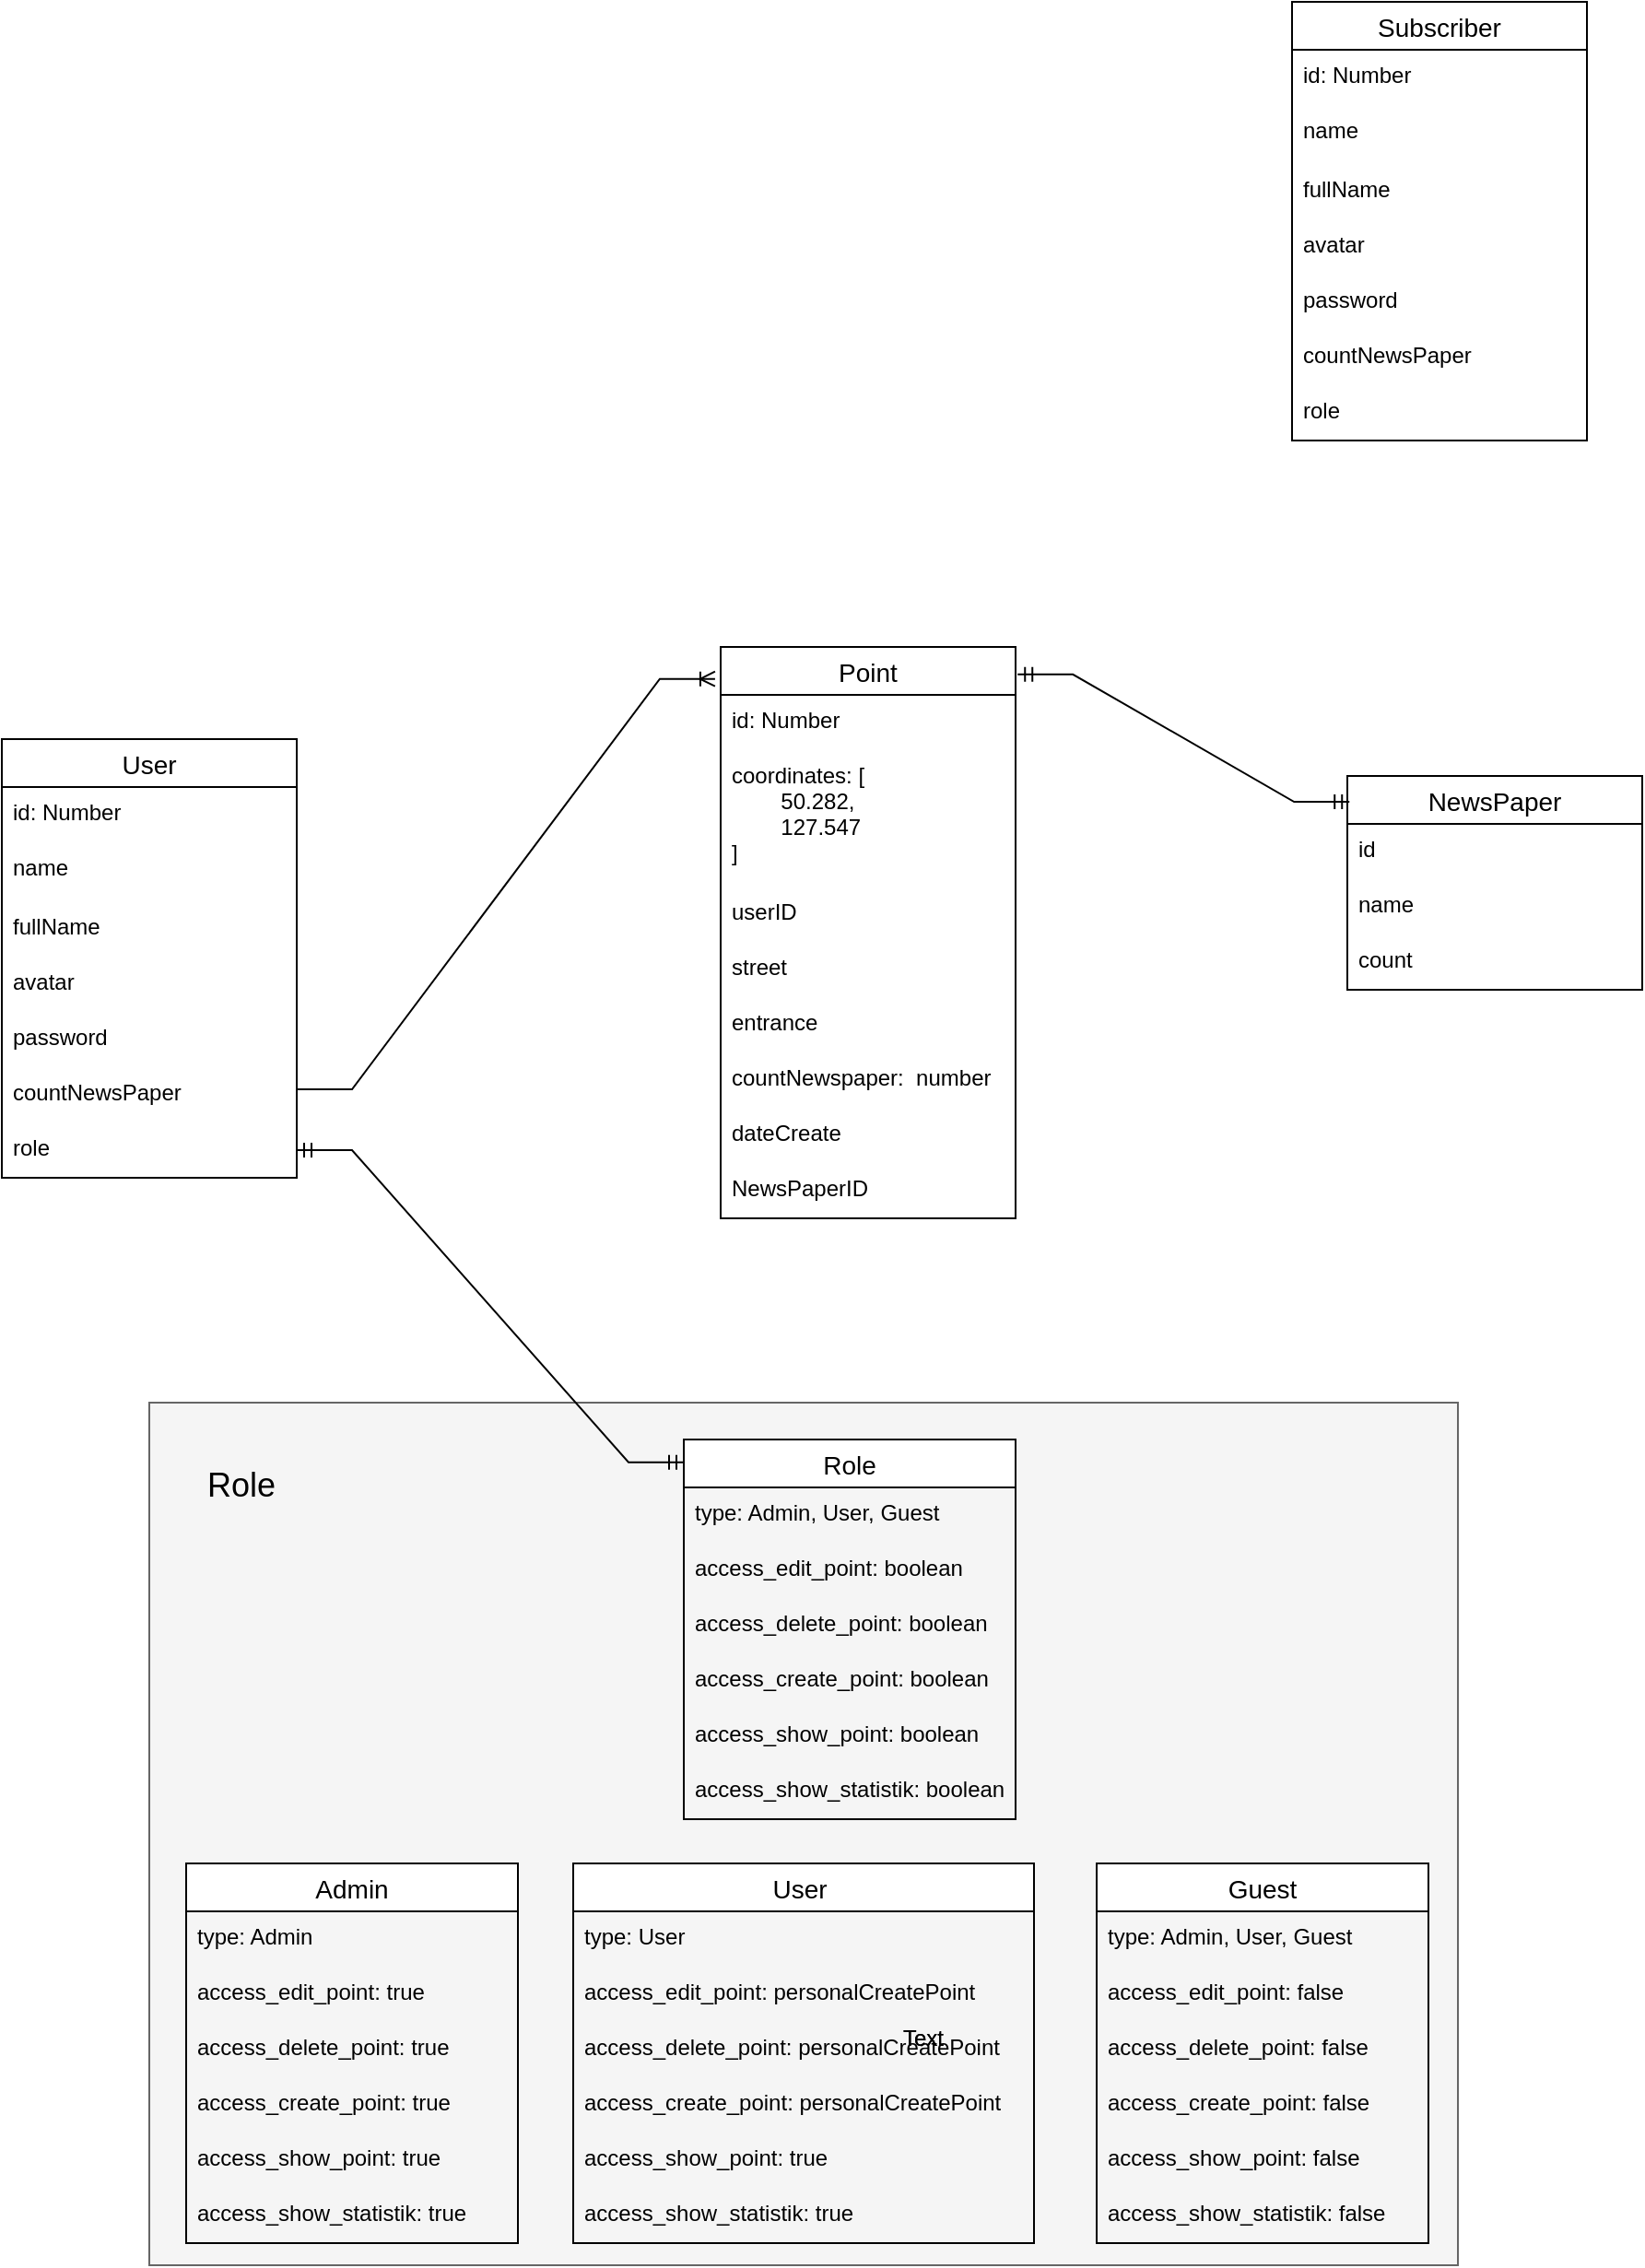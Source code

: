 <mxfile version="20.2.7" type="github">
  <diagram id="UgXSRPjWjBWAT-UEj4Tx" name="Страница 1">
    <mxGraphModel dx="2062" dy="4120" grid="1" gridSize="10" guides="1" tooltips="1" connect="1" arrows="1" fold="1" page="1" pageScale="1" pageWidth="3027" pageHeight="3069" math="0" shadow="0">
      <root>
        <mxCell id="0" />
        <mxCell id="1" parent="0" />
        <mxCell id="PTudlupian1K2ZmALT3Q-39" value="" style="rounded=0;whiteSpace=wrap;html=1;fillColor=#f5f5f5;fontColor=#333333;strokeColor=#666666;" parent="1" vertex="1">
          <mxGeometry x="910" y="720" width="710" height="468" as="geometry" />
        </mxCell>
        <mxCell id="nmxd4xin5E9uQy0wx7o7-1" value="User" style="swimlane;fontStyle=0;childLayout=stackLayout;horizontal=1;startSize=26;horizontalStack=0;resizeParent=1;resizeParentMax=0;resizeLast=0;collapsible=1;marginBottom=0;align=center;fontSize=14;" parent="1" vertex="1">
          <mxGeometry x="830" y="360" width="160" height="238" as="geometry" />
        </mxCell>
        <mxCell id="nmxd4xin5E9uQy0wx7o7-2" value="id: Number" style="text;strokeColor=none;fillColor=none;spacingLeft=4;spacingRight=4;overflow=hidden;rotatable=0;points=[[0,0.5],[1,0.5]];portConstraint=eastwest;fontSize=12;" parent="nmxd4xin5E9uQy0wx7o7-1" vertex="1">
          <mxGeometry y="26" width="160" height="30" as="geometry" />
        </mxCell>
        <mxCell id="V67YVScS9udq4tbrwvMo-1" value="name" style="text;strokeColor=none;fillColor=none;spacingLeft=4;spacingRight=4;overflow=hidden;rotatable=0;points=[[0,0.5],[1,0.5]];portConstraint=eastwest;fontSize=12;" parent="nmxd4xin5E9uQy0wx7o7-1" vertex="1">
          <mxGeometry y="56" width="160" height="32" as="geometry" />
        </mxCell>
        <mxCell id="V67YVScS9udq4tbrwvMo-2" value="fullName" style="text;strokeColor=none;fillColor=none;spacingLeft=4;spacingRight=4;overflow=hidden;rotatable=0;points=[[0,0.5],[1,0.5]];portConstraint=eastwest;fontSize=12;" parent="nmxd4xin5E9uQy0wx7o7-1" vertex="1">
          <mxGeometry y="88" width="160" height="30" as="geometry" />
        </mxCell>
        <mxCell id="V67YVScS9udq4tbrwvMo-3" value="avatar" style="text;strokeColor=none;fillColor=none;spacingLeft=4;spacingRight=4;overflow=hidden;rotatable=0;points=[[0,0.5],[1,0.5]];portConstraint=eastwest;fontSize=12;" parent="nmxd4xin5E9uQy0wx7o7-1" vertex="1">
          <mxGeometry y="118" width="160" height="30" as="geometry" />
        </mxCell>
        <mxCell id="nmxd4xin5E9uQy0wx7o7-3" value="password " style="text;strokeColor=none;fillColor=none;spacingLeft=4;spacingRight=4;overflow=hidden;rotatable=0;points=[[0,0.5],[1,0.5]];portConstraint=eastwest;fontSize=12;" parent="nmxd4xin5E9uQy0wx7o7-1" vertex="1">
          <mxGeometry y="148" width="160" height="30" as="geometry" />
        </mxCell>
        <mxCell id="V67YVScS9udq4tbrwvMo-28" value="countNewsPaper" style="text;strokeColor=none;fillColor=none;spacingLeft=4;spacingRight=4;overflow=hidden;rotatable=0;points=[[0,0.5],[1,0.5]];portConstraint=eastwest;fontSize=12;" parent="nmxd4xin5E9uQy0wx7o7-1" vertex="1">
          <mxGeometry y="178" width="160" height="30" as="geometry" />
        </mxCell>
        <mxCell id="V67YVScS9udq4tbrwvMo-18" value="role" style="text;strokeColor=none;fillColor=none;spacingLeft=4;spacingRight=4;overflow=hidden;rotatable=0;points=[[0,0.5],[1,0.5]];portConstraint=eastwest;fontSize=12;" parent="nmxd4xin5E9uQy0wx7o7-1" vertex="1">
          <mxGeometry y="208" width="160" height="30" as="geometry" />
        </mxCell>
        <mxCell id="V67YVScS9udq4tbrwvMo-4" value="Point" style="swimlane;fontStyle=0;childLayout=stackLayout;horizontal=1;startSize=26;horizontalStack=0;resizeParent=1;resizeParentMax=0;resizeLast=0;collapsible=1;marginBottom=0;align=center;fontSize=14;" parent="1" vertex="1">
          <mxGeometry x="1220" y="310" width="160" height="310" as="geometry" />
        </mxCell>
        <mxCell id="V67YVScS9udq4tbrwvMo-6" value="id: Number" style="text;strokeColor=none;fillColor=none;spacingLeft=4;spacingRight=4;overflow=hidden;rotatable=0;points=[[0,0.5],[1,0.5]];portConstraint=eastwest;fontSize=12;" parent="V67YVScS9udq4tbrwvMo-4" vertex="1">
          <mxGeometry y="26" width="160" height="30" as="geometry" />
        </mxCell>
        <mxCell id="V67YVScS9udq4tbrwvMo-7" value="coordinates: [&#xa;        50.282,&#xa;        127.547&#xa;]" style="text;strokeColor=none;fillColor=none;spacingLeft=4;spacingRight=4;overflow=hidden;rotatable=0;points=[[0,0.5],[1,0.5]];portConstraint=eastwest;fontSize=12;" parent="V67YVScS9udq4tbrwvMo-4" vertex="1">
          <mxGeometry y="56" width="160" height="74" as="geometry" />
        </mxCell>
        <mxCell id="V67YVScS9udq4tbrwvMo-10" value="userID" style="text;strokeColor=none;fillColor=none;spacingLeft=4;spacingRight=4;overflow=hidden;rotatable=0;points=[[0,0.5],[1,0.5]];portConstraint=eastwest;fontSize=12;" parent="V67YVScS9udq4tbrwvMo-4" vertex="1">
          <mxGeometry y="130" width="160" height="30" as="geometry" />
        </mxCell>
        <mxCell id="V67YVScS9udq4tbrwvMo-11" value="street" style="text;strokeColor=none;fillColor=none;spacingLeft=4;spacingRight=4;overflow=hidden;rotatable=0;points=[[0,0.5],[1,0.5]];portConstraint=eastwest;fontSize=12;" parent="V67YVScS9udq4tbrwvMo-4" vertex="1">
          <mxGeometry y="160" width="160" height="30" as="geometry" />
        </mxCell>
        <mxCell id="V67YVScS9udq4tbrwvMo-12" value="entrance" style="text;strokeColor=none;fillColor=none;spacingLeft=4;spacingRight=4;overflow=hidden;rotatable=0;points=[[0,0.5],[1,0.5]];portConstraint=eastwest;fontSize=12;" parent="V67YVScS9udq4tbrwvMo-4" vertex="1">
          <mxGeometry y="190" width="160" height="30" as="geometry" />
        </mxCell>
        <mxCell id="V67YVScS9udq4tbrwvMo-19" value="countNewspaper:  number" style="text;strokeColor=none;fillColor=none;spacingLeft=4;spacingRight=4;overflow=hidden;rotatable=0;points=[[0,0.5],[1,0.5]];portConstraint=eastwest;fontSize=12;" parent="V67YVScS9udq4tbrwvMo-4" vertex="1">
          <mxGeometry y="220" width="160" height="30" as="geometry" />
        </mxCell>
        <mxCell id="V67YVScS9udq4tbrwvMo-20" value="dateCreate" style="text;strokeColor=none;fillColor=none;spacingLeft=4;spacingRight=4;overflow=hidden;rotatable=0;points=[[0,0.5],[1,0.5]];portConstraint=eastwest;fontSize=12;" parent="V67YVScS9udq4tbrwvMo-4" vertex="1">
          <mxGeometry y="250" width="160" height="30" as="geometry" />
        </mxCell>
        <mxCell id="V67YVScS9udq4tbrwvMo-21" value="NewsPaperID" style="text;strokeColor=none;fillColor=none;spacingLeft=4;spacingRight=4;overflow=hidden;rotatable=0;points=[[0,0.5],[1,0.5]];portConstraint=eastwest;fontSize=12;" parent="V67YVScS9udq4tbrwvMo-4" vertex="1">
          <mxGeometry y="280" width="160" height="30" as="geometry" />
        </mxCell>
        <mxCell id="V67YVScS9udq4tbrwvMo-27" value="" style="edgeStyle=entityRelationEdgeStyle;fontSize=12;html=1;endArrow=ERmandOne;startArrow=ERmandOne;rounded=0;entryX=0;entryY=0.06;entryDx=0;entryDy=0;entryPerimeter=0;exitX=1;exitY=0.5;exitDx=0;exitDy=0;" parent="1" source="V67YVScS9udq4tbrwvMo-18" target="PTudlupian1K2ZmALT3Q-1" edge="1">
          <mxGeometry width="100" height="100" relative="1" as="geometry">
            <mxPoint x="660" y="860" as="sourcePoint" />
            <mxPoint x="760" y="760" as="targetPoint" />
          </mxGeometry>
        </mxCell>
        <mxCell id="V67YVScS9udq4tbrwvMo-29" value="" style="edgeStyle=entityRelationEdgeStyle;fontSize=12;html=1;endArrow=ERoneToMany;rounded=0;entryX=-0.019;entryY=0.056;entryDx=0;entryDy=0;entryPerimeter=0;" parent="1" target="V67YVScS9udq4tbrwvMo-4" edge="1">
          <mxGeometry width="100" height="100" relative="1" as="geometry">
            <mxPoint x="990" y="550" as="sourcePoint" />
            <mxPoint x="1090" y="450" as="targetPoint" />
          </mxGeometry>
        </mxCell>
        <mxCell id="V67YVScS9udq4tbrwvMo-30" value="NewsPaper" style="swimlane;fontStyle=0;childLayout=stackLayout;horizontal=1;startSize=26;horizontalStack=0;resizeParent=1;resizeParentMax=0;resizeLast=0;collapsible=1;marginBottom=0;align=center;fontSize=14;" parent="1" vertex="1">
          <mxGeometry x="1560" y="380" width="160" height="116" as="geometry" />
        </mxCell>
        <mxCell id="V67YVScS9udq4tbrwvMo-31" value="id" style="text;strokeColor=none;fillColor=none;spacingLeft=4;spacingRight=4;overflow=hidden;rotatable=0;points=[[0,0.5],[1,0.5]];portConstraint=eastwest;fontSize=12;" parent="V67YVScS9udq4tbrwvMo-30" vertex="1">
          <mxGeometry y="26" width="160" height="30" as="geometry" />
        </mxCell>
        <mxCell id="V67YVScS9udq4tbrwvMo-32" value="name" style="text;strokeColor=none;fillColor=none;spacingLeft=4;spacingRight=4;overflow=hidden;rotatable=0;points=[[0,0.5],[1,0.5]];portConstraint=eastwest;fontSize=12;" parent="V67YVScS9udq4tbrwvMo-30" vertex="1">
          <mxGeometry y="56" width="160" height="30" as="geometry" />
        </mxCell>
        <mxCell id="V67YVScS9udq4tbrwvMo-33" value="count" style="text;strokeColor=none;fillColor=none;spacingLeft=4;spacingRight=4;overflow=hidden;rotatable=0;points=[[0,0.5],[1,0.5]];portConstraint=eastwest;fontSize=12;" parent="V67YVScS9udq4tbrwvMo-30" vertex="1">
          <mxGeometry y="86" width="160" height="30" as="geometry" />
        </mxCell>
        <mxCell id="V67YVScS9udq4tbrwvMo-34" value="" style="edgeStyle=entityRelationEdgeStyle;fontSize=12;html=1;endArrow=ERmandOne;startArrow=ERmandOne;rounded=0;entryX=0.007;entryY=0.121;entryDx=0;entryDy=0;entryPerimeter=0;exitX=1.007;exitY=0.048;exitDx=0;exitDy=0;exitPerimeter=0;" parent="1" source="V67YVScS9udq4tbrwvMo-4" target="V67YVScS9udq4tbrwvMo-30" edge="1">
          <mxGeometry width="100" height="100" relative="1" as="geometry">
            <mxPoint x="1380" y="610" as="sourcePoint" />
            <mxPoint x="1480" y="510" as="targetPoint" />
          </mxGeometry>
        </mxCell>
        <mxCell id="PTudlupian1K2ZmALT3Q-1" value="Role" style="swimlane;fontStyle=0;childLayout=stackLayout;horizontal=1;startSize=26;horizontalStack=0;resizeParent=1;resizeParentMax=0;resizeLast=0;collapsible=1;marginBottom=0;align=center;fontSize=14;" parent="1" vertex="1">
          <mxGeometry x="1200" y="740" width="180" height="206" as="geometry" />
        </mxCell>
        <mxCell id="PTudlupian1K2ZmALT3Q-2" value="type: Admin, User, Guest" style="text;strokeColor=none;fillColor=none;spacingLeft=4;spacingRight=4;overflow=hidden;rotatable=0;points=[[0,0.5],[1,0.5]];portConstraint=eastwest;fontSize=12;" parent="PTudlupian1K2ZmALT3Q-1" vertex="1">
          <mxGeometry y="26" width="180" height="30" as="geometry" />
        </mxCell>
        <mxCell id="PTudlupian1K2ZmALT3Q-3" value="access_edit_point: boolean" style="text;strokeColor=none;fillColor=none;spacingLeft=4;spacingRight=4;overflow=hidden;rotatable=0;points=[[0,0.5],[1,0.5]];portConstraint=eastwest;fontSize=12;" parent="PTudlupian1K2ZmALT3Q-1" vertex="1">
          <mxGeometry y="56" width="180" height="30" as="geometry" />
        </mxCell>
        <mxCell id="PTudlupian1K2ZmALT3Q-4" value="access_delete_point: boolean" style="text;strokeColor=none;fillColor=none;spacingLeft=4;spacingRight=4;overflow=hidden;rotatable=0;points=[[0,0.5],[1,0.5]];portConstraint=eastwest;fontSize=12;" parent="PTudlupian1K2ZmALT3Q-1" vertex="1">
          <mxGeometry y="86" width="180" height="30" as="geometry" />
        </mxCell>
        <mxCell id="PTudlupian1K2ZmALT3Q-6" value="access_create_point: boolean" style="text;strokeColor=none;fillColor=none;spacingLeft=4;spacingRight=4;overflow=hidden;rotatable=0;points=[[0,0.5],[1,0.5]];portConstraint=eastwest;fontSize=12;" parent="PTudlupian1K2ZmALT3Q-1" vertex="1">
          <mxGeometry y="116" width="180" height="30" as="geometry" />
        </mxCell>
        <mxCell id="PTudlupian1K2ZmALT3Q-7" value="access_show_point: boolean" style="text;strokeColor=none;fillColor=none;spacingLeft=4;spacingRight=4;overflow=hidden;rotatable=0;points=[[0,0.5],[1,0.5]];portConstraint=eastwest;fontSize=12;" parent="PTudlupian1K2ZmALT3Q-1" vertex="1">
          <mxGeometry y="146" width="180" height="30" as="geometry" />
        </mxCell>
        <mxCell id="PTudlupian1K2ZmALT3Q-8" value="access_show_statistik: boolean" style="text;strokeColor=none;fillColor=none;spacingLeft=4;spacingRight=4;overflow=hidden;rotatable=0;points=[[0,0.5],[1,0.5]];portConstraint=eastwest;fontSize=12;" parent="PTudlupian1K2ZmALT3Q-1" vertex="1">
          <mxGeometry y="176" width="180" height="30" as="geometry" />
        </mxCell>
        <mxCell id="PTudlupian1K2ZmALT3Q-17" value="User " style="swimlane;fontStyle=0;childLayout=stackLayout;horizontal=1;startSize=26;horizontalStack=0;resizeParent=1;resizeParentMax=0;resizeLast=0;collapsible=1;marginBottom=0;align=center;fontSize=14;" parent="1" vertex="1">
          <mxGeometry x="1140" y="970" width="250" height="206" as="geometry" />
        </mxCell>
        <mxCell id="PTudlupian1K2ZmALT3Q-18" value="type: User" style="text;strokeColor=none;fillColor=none;spacingLeft=4;spacingRight=4;overflow=hidden;rotatable=0;points=[[0,0.5],[1,0.5]];portConstraint=eastwest;fontSize=12;" parent="PTudlupian1K2ZmALT3Q-17" vertex="1">
          <mxGeometry y="26" width="250" height="30" as="geometry" />
        </mxCell>
        <mxCell id="PTudlupian1K2ZmALT3Q-19" value="access_edit_point: personalCreatePoint" style="text;strokeColor=none;fillColor=none;spacingLeft=4;spacingRight=4;overflow=hidden;rotatable=0;points=[[0,0.5],[1,0.5]];portConstraint=eastwest;fontSize=12;" parent="PTudlupian1K2ZmALT3Q-17" vertex="1">
          <mxGeometry y="56" width="250" height="30" as="geometry" />
        </mxCell>
        <mxCell id="PTudlupian1K2ZmALT3Q-20" value="access_delete_point: personalCreatePoint" style="text;strokeColor=none;fillColor=none;spacingLeft=4;spacingRight=4;overflow=hidden;rotatable=0;points=[[0,0.5],[1,0.5]];portConstraint=eastwest;fontSize=12;" parent="PTudlupian1K2ZmALT3Q-17" vertex="1">
          <mxGeometry y="86" width="250" height="30" as="geometry" />
        </mxCell>
        <mxCell id="PTudlupian1K2ZmALT3Q-21" value="access_create_point: personalCreatePoint" style="text;strokeColor=none;fillColor=none;spacingLeft=4;spacingRight=4;overflow=hidden;rotatable=0;points=[[0,0.5],[1,0.5]];portConstraint=eastwest;fontSize=12;" parent="PTudlupian1K2ZmALT3Q-17" vertex="1">
          <mxGeometry y="116" width="250" height="30" as="geometry" />
        </mxCell>
        <mxCell id="PTudlupian1K2ZmALT3Q-22" value="access_show_point: true" style="text;strokeColor=none;fillColor=none;spacingLeft=4;spacingRight=4;overflow=hidden;rotatable=0;points=[[0,0.5],[1,0.5]];portConstraint=eastwest;fontSize=12;" parent="PTudlupian1K2ZmALT3Q-17" vertex="1">
          <mxGeometry y="146" width="250" height="30" as="geometry" />
        </mxCell>
        <mxCell id="PTudlupian1K2ZmALT3Q-23" value="access_show_statistik: true" style="text;strokeColor=none;fillColor=none;spacingLeft=4;spacingRight=4;overflow=hidden;rotatable=0;points=[[0,0.5],[1,0.5]];portConstraint=eastwest;fontSize=12;" parent="PTudlupian1K2ZmALT3Q-17" vertex="1">
          <mxGeometry y="176" width="250" height="30" as="geometry" />
        </mxCell>
        <mxCell id="PTudlupian1K2ZmALT3Q-24" value="Admin" style="swimlane;fontStyle=0;childLayout=stackLayout;horizontal=1;startSize=26;horizontalStack=0;resizeParent=1;resizeParentMax=0;resizeLast=0;collapsible=1;marginBottom=0;align=center;fontSize=14;" parent="1" vertex="1">
          <mxGeometry x="930" y="970" width="180" height="206" as="geometry" />
        </mxCell>
        <mxCell id="PTudlupian1K2ZmALT3Q-25" value="type: Admin" style="text;strokeColor=none;fillColor=none;spacingLeft=4;spacingRight=4;overflow=hidden;rotatable=0;points=[[0,0.5],[1,0.5]];portConstraint=eastwest;fontSize=12;" parent="PTudlupian1K2ZmALT3Q-24" vertex="1">
          <mxGeometry y="26" width="180" height="30" as="geometry" />
        </mxCell>
        <mxCell id="PTudlupian1K2ZmALT3Q-26" value="access_edit_point: true" style="text;strokeColor=none;fillColor=none;spacingLeft=4;spacingRight=4;overflow=hidden;rotatable=0;points=[[0,0.5],[1,0.5]];portConstraint=eastwest;fontSize=12;" parent="PTudlupian1K2ZmALT3Q-24" vertex="1">
          <mxGeometry y="56" width="180" height="30" as="geometry" />
        </mxCell>
        <mxCell id="PTudlupian1K2ZmALT3Q-27" value="access_delete_point: true" style="text;strokeColor=none;fillColor=none;spacingLeft=4;spacingRight=4;overflow=hidden;rotatable=0;points=[[0,0.5],[1,0.5]];portConstraint=eastwest;fontSize=12;" parent="PTudlupian1K2ZmALT3Q-24" vertex="1">
          <mxGeometry y="86" width="180" height="30" as="geometry" />
        </mxCell>
        <mxCell id="PTudlupian1K2ZmALT3Q-28" value="access_create_point: true" style="text;strokeColor=none;fillColor=none;spacingLeft=4;spacingRight=4;overflow=hidden;rotatable=0;points=[[0,0.5],[1,0.5]];portConstraint=eastwest;fontSize=12;" parent="PTudlupian1K2ZmALT3Q-24" vertex="1">
          <mxGeometry y="116" width="180" height="30" as="geometry" />
        </mxCell>
        <mxCell id="PTudlupian1K2ZmALT3Q-29" value="access_show_point: true" style="text;strokeColor=none;fillColor=none;spacingLeft=4;spacingRight=4;overflow=hidden;rotatable=0;points=[[0,0.5],[1,0.5]];portConstraint=eastwest;fontSize=12;" parent="PTudlupian1K2ZmALT3Q-24" vertex="1">
          <mxGeometry y="146" width="180" height="30" as="geometry" />
        </mxCell>
        <mxCell id="PTudlupian1K2ZmALT3Q-30" value="access_show_statistik: true" style="text;strokeColor=none;fillColor=none;spacingLeft=4;spacingRight=4;overflow=hidden;rotatable=0;points=[[0,0.5],[1,0.5]];portConstraint=eastwest;fontSize=12;" parent="PTudlupian1K2ZmALT3Q-24" vertex="1">
          <mxGeometry y="176" width="180" height="30" as="geometry" />
        </mxCell>
        <mxCell id="PTudlupian1K2ZmALT3Q-31" value="Guest" style="swimlane;fontStyle=0;childLayout=stackLayout;horizontal=1;startSize=26;horizontalStack=0;resizeParent=1;resizeParentMax=0;resizeLast=0;collapsible=1;marginBottom=0;align=center;fontSize=14;" parent="1" vertex="1">
          <mxGeometry x="1424" y="970" width="180" height="206" as="geometry" />
        </mxCell>
        <mxCell id="PTudlupian1K2ZmALT3Q-32" value="type: Admin, User, Guest" style="text;strokeColor=none;fillColor=none;spacingLeft=4;spacingRight=4;overflow=hidden;rotatable=0;points=[[0,0.5],[1,0.5]];portConstraint=eastwest;fontSize=12;" parent="PTudlupian1K2ZmALT3Q-31" vertex="1">
          <mxGeometry y="26" width="180" height="30" as="geometry" />
        </mxCell>
        <mxCell id="PTudlupian1K2ZmALT3Q-33" value="access_edit_point: false" style="text;spacingLeft=4;spacingRight=4;overflow=hidden;rotatable=0;points=[[0,0.5],[1,0.5]];portConstraint=eastwest;fontSize=12;" parent="PTudlupian1K2ZmALT3Q-31" vertex="1">
          <mxGeometry y="56" width="180" height="30" as="geometry" />
        </mxCell>
        <mxCell id="PTudlupian1K2ZmALT3Q-34" value="access_delete_point: false" style="text;strokeColor=none;fillColor=none;spacingLeft=4;spacingRight=4;overflow=hidden;rotatable=0;points=[[0,0.5],[1,0.5]];portConstraint=eastwest;fontSize=12;" parent="PTudlupian1K2ZmALT3Q-31" vertex="1">
          <mxGeometry y="86" width="180" height="30" as="geometry" />
        </mxCell>
        <mxCell id="PTudlupian1K2ZmALT3Q-35" value="access_create_point: false" style="text;strokeColor=none;fillColor=none;spacingLeft=4;spacingRight=4;overflow=hidden;rotatable=0;points=[[0,0.5],[1,0.5]];portConstraint=eastwest;fontSize=12;" parent="PTudlupian1K2ZmALT3Q-31" vertex="1">
          <mxGeometry y="116" width="180" height="30" as="geometry" />
        </mxCell>
        <mxCell id="PTudlupian1K2ZmALT3Q-36" value="access_show_point: false" style="text;strokeColor=none;fillColor=none;spacingLeft=4;spacingRight=4;overflow=hidden;rotatable=0;points=[[0,0.5],[1,0.5]];portConstraint=eastwest;fontSize=12;" parent="PTudlupian1K2ZmALT3Q-31" vertex="1">
          <mxGeometry y="146" width="180" height="30" as="geometry" />
        </mxCell>
        <mxCell id="PTudlupian1K2ZmALT3Q-37" value="access_show_statistik: false" style="text;strokeColor=none;fillColor=none;spacingLeft=4;spacingRight=4;overflow=hidden;rotatable=0;points=[[0,0.5],[1,0.5]];portConstraint=eastwest;fontSize=12;" parent="PTudlupian1K2ZmALT3Q-31" vertex="1">
          <mxGeometry y="176" width="180" height="30" as="geometry" />
        </mxCell>
        <mxCell id="PTudlupian1K2ZmALT3Q-40" value="Text" style="text;html=1;strokeColor=none;fillColor=none;align=center;verticalAlign=middle;whiteSpace=wrap;rounded=0;" parent="1" vertex="1">
          <mxGeometry x="1300" y="1050" width="60" height="30" as="geometry" />
        </mxCell>
        <mxCell id="PTudlupian1K2ZmALT3Q-41" value="Text" style="text;html=1;strokeColor=none;fillColor=none;align=center;verticalAlign=middle;whiteSpace=wrap;rounded=0;" parent="1" vertex="1">
          <mxGeometry x="1300" y="1050" width="60" height="30" as="geometry" />
        </mxCell>
        <mxCell id="PTudlupian1K2ZmALT3Q-42" value="&lt;font style=&quot;font-size: 18px;&quot;&gt;Role&lt;/font&gt;" style="text;html=1;strokeColor=none;fillColor=none;align=center;verticalAlign=middle;whiteSpace=wrap;rounded=0;" parent="1" vertex="1">
          <mxGeometry x="930" y="750" width="60" height="30" as="geometry" />
        </mxCell>
        <mxCell id="5CBk1ZshJCS7OJf5zjT8-1" value="Subscriber" style="swimlane;fontStyle=0;childLayout=stackLayout;horizontal=1;startSize=26;horizontalStack=0;resizeParent=1;resizeParentMax=0;resizeLast=0;collapsible=1;marginBottom=0;align=center;fontSize=14;" vertex="1" parent="1">
          <mxGeometry x="1530" y="-40" width="160" height="238" as="geometry" />
        </mxCell>
        <mxCell id="5CBk1ZshJCS7OJf5zjT8-2" value="id: Number" style="text;strokeColor=none;fillColor=none;spacingLeft=4;spacingRight=4;overflow=hidden;rotatable=0;points=[[0,0.5],[1,0.5]];portConstraint=eastwest;fontSize=12;" vertex="1" parent="5CBk1ZshJCS7OJf5zjT8-1">
          <mxGeometry y="26" width="160" height="30" as="geometry" />
        </mxCell>
        <mxCell id="5CBk1ZshJCS7OJf5zjT8-3" value="name" style="text;strokeColor=none;fillColor=none;spacingLeft=4;spacingRight=4;overflow=hidden;rotatable=0;points=[[0,0.5],[1,0.5]];portConstraint=eastwest;fontSize=12;" vertex="1" parent="5CBk1ZshJCS7OJf5zjT8-1">
          <mxGeometry y="56" width="160" height="32" as="geometry" />
        </mxCell>
        <mxCell id="5CBk1ZshJCS7OJf5zjT8-4" value="fullName" style="text;strokeColor=none;fillColor=none;spacingLeft=4;spacingRight=4;overflow=hidden;rotatable=0;points=[[0,0.5],[1,0.5]];portConstraint=eastwest;fontSize=12;" vertex="1" parent="5CBk1ZshJCS7OJf5zjT8-1">
          <mxGeometry y="88" width="160" height="30" as="geometry" />
        </mxCell>
        <mxCell id="5CBk1ZshJCS7OJf5zjT8-5" value="avatar" style="text;strokeColor=none;fillColor=none;spacingLeft=4;spacingRight=4;overflow=hidden;rotatable=0;points=[[0,0.5],[1,0.5]];portConstraint=eastwest;fontSize=12;" vertex="1" parent="5CBk1ZshJCS7OJf5zjT8-1">
          <mxGeometry y="118" width="160" height="30" as="geometry" />
        </mxCell>
        <mxCell id="5CBk1ZshJCS7OJf5zjT8-6" value="password " style="text;strokeColor=none;fillColor=none;spacingLeft=4;spacingRight=4;overflow=hidden;rotatable=0;points=[[0,0.5],[1,0.5]];portConstraint=eastwest;fontSize=12;" vertex="1" parent="5CBk1ZshJCS7OJf5zjT8-1">
          <mxGeometry y="148" width="160" height="30" as="geometry" />
        </mxCell>
        <mxCell id="5CBk1ZshJCS7OJf5zjT8-7" value="countNewsPaper" style="text;strokeColor=none;fillColor=none;spacingLeft=4;spacingRight=4;overflow=hidden;rotatable=0;points=[[0,0.5],[1,0.5]];portConstraint=eastwest;fontSize=12;" vertex="1" parent="5CBk1ZshJCS7OJf5zjT8-1">
          <mxGeometry y="178" width="160" height="30" as="geometry" />
        </mxCell>
        <mxCell id="5CBk1ZshJCS7OJf5zjT8-8" value="role" style="text;strokeColor=none;fillColor=none;spacingLeft=4;spacingRight=4;overflow=hidden;rotatable=0;points=[[0,0.5],[1,0.5]];portConstraint=eastwest;fontSize=12;" vertex="1" parent="5CBk1ZshJCS7OJf5zjT8-1">
          <mxGeometry y="208" width="160" height="30" as="geometry" />
        </mxCell>
      </root>
    </mxGraphModel>
  </diagram>
</mxfile>

